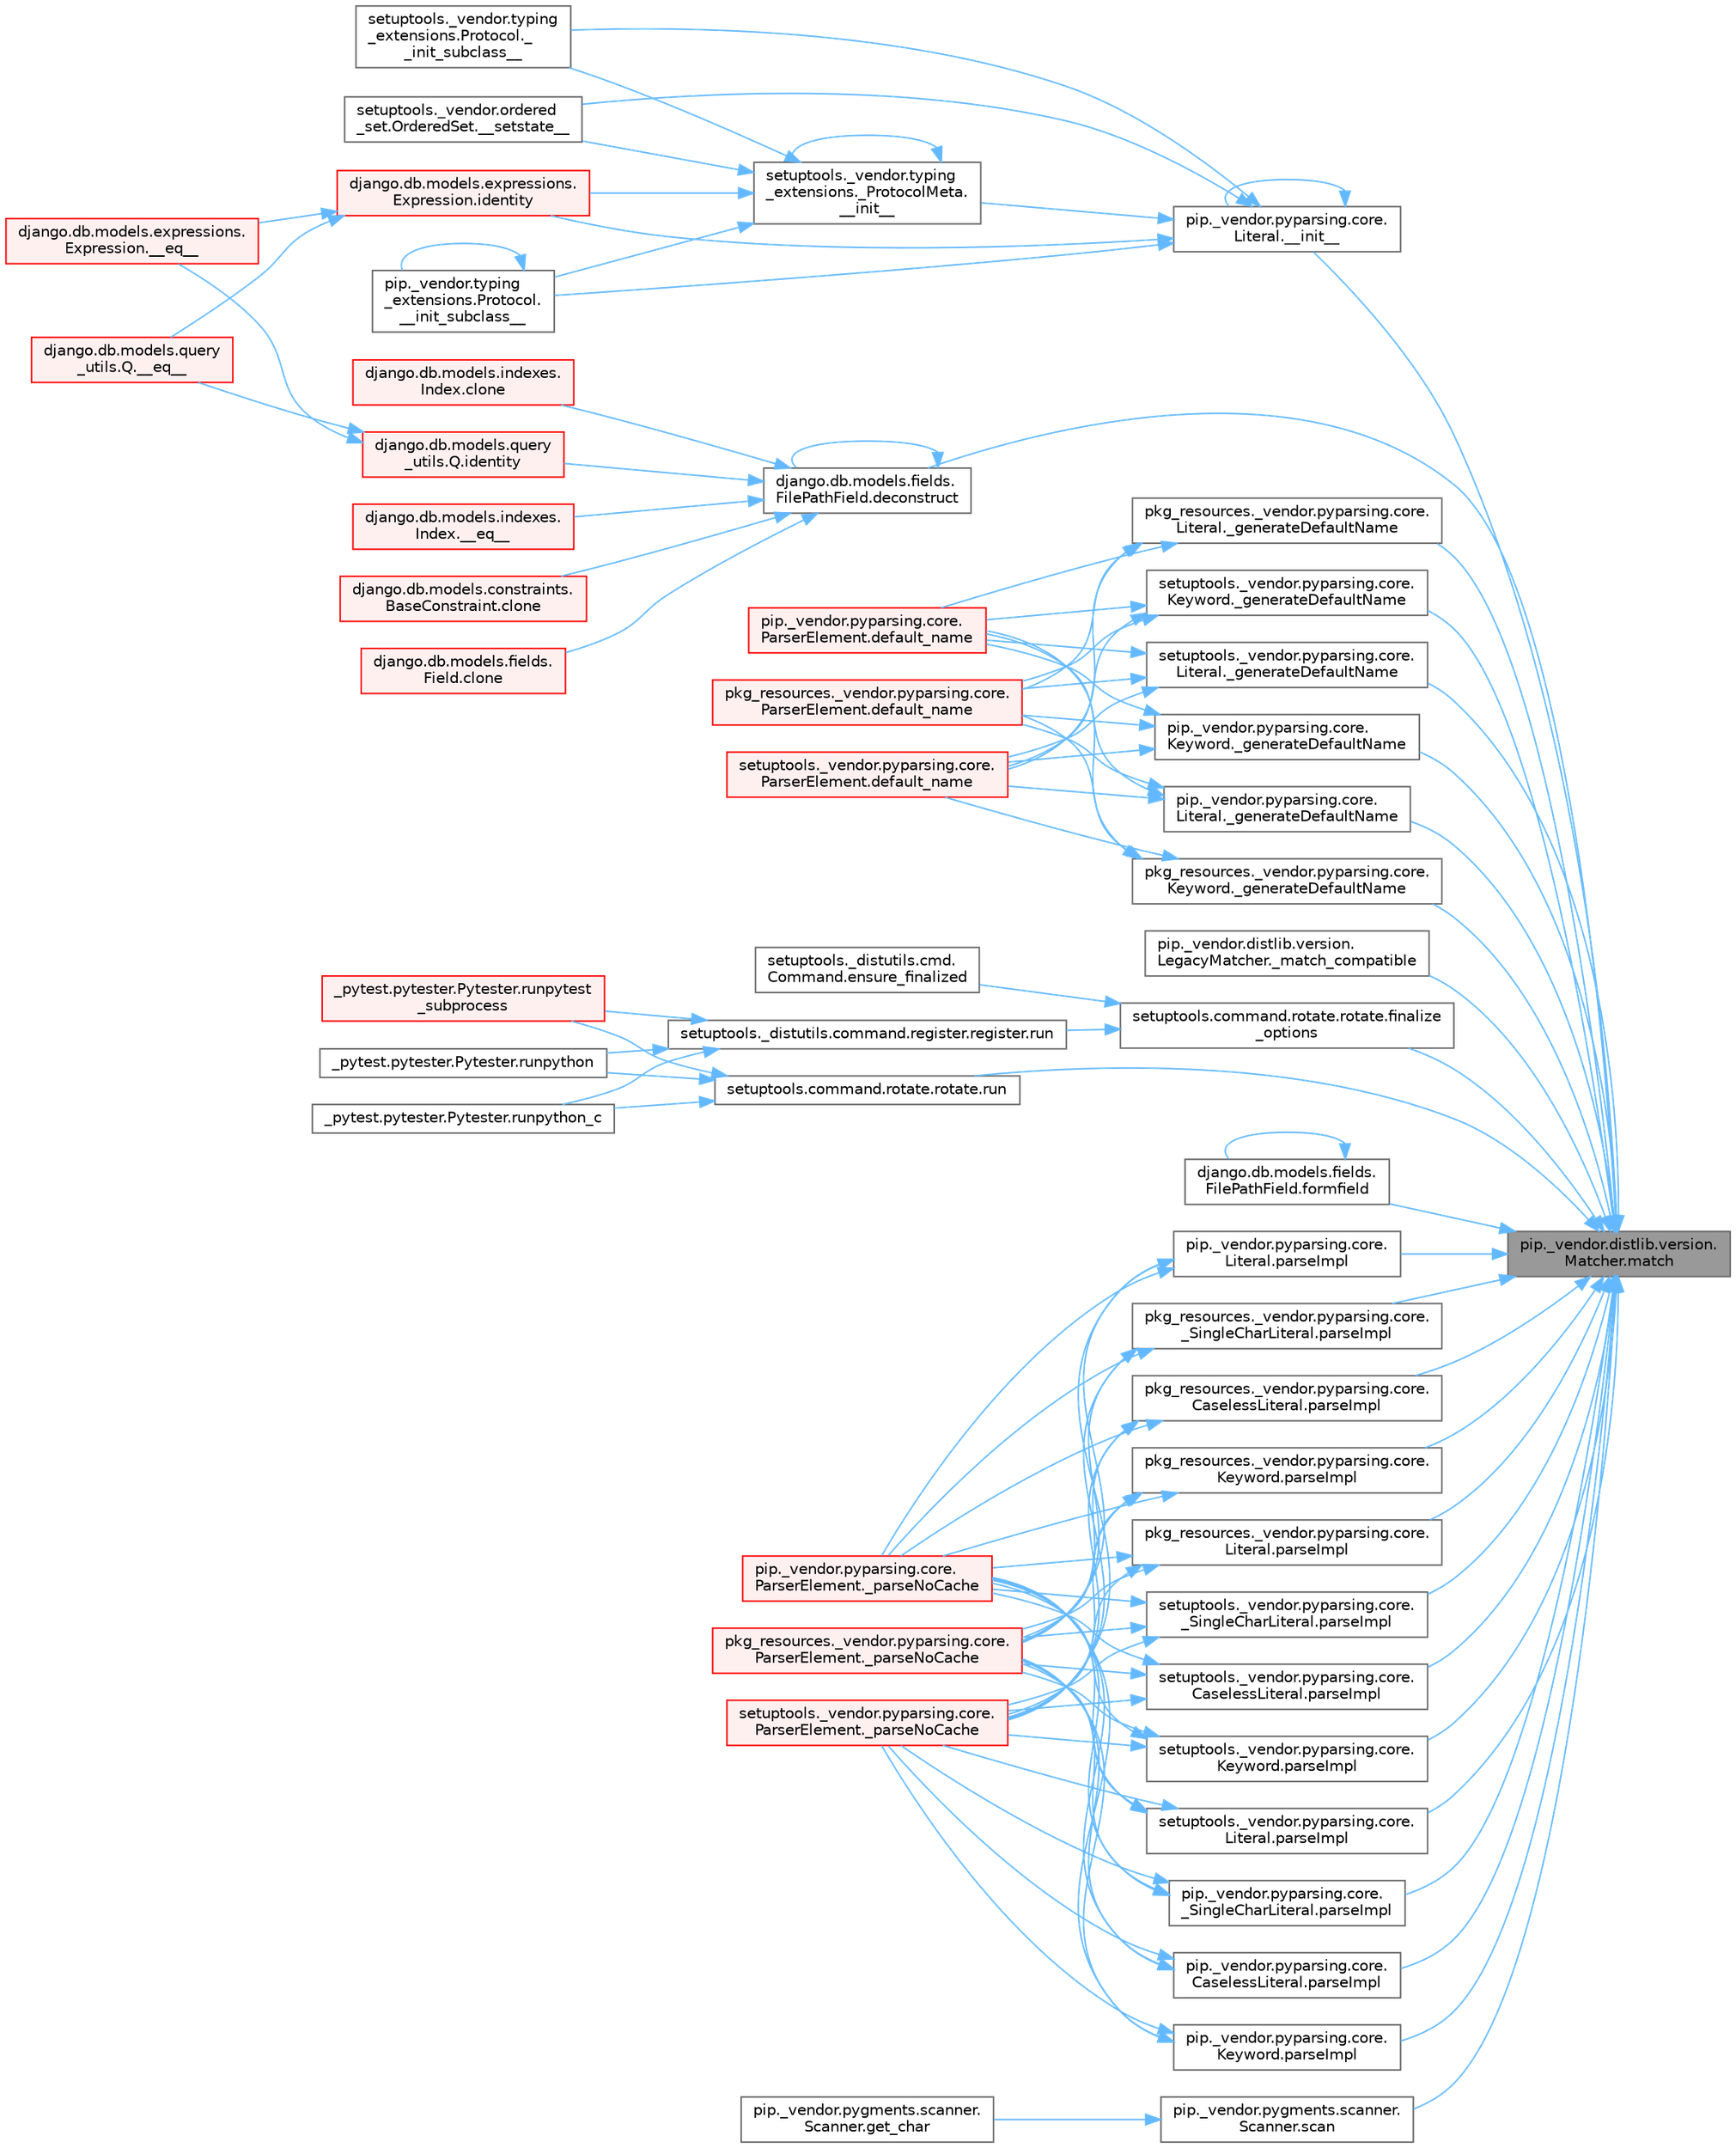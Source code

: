 digraph "pip._vendor.distlib.version.Matcher.match"
{
 // LATEX_PDF_SIZE
  bgcolor="transparent";
  edge [fontname=Helvetica,fontsize=10,labelfontname=Helvetica,labelfontsize=10];
  node [fontname=Helvetica,fontsize=10,shape=box,height=0.2,width=0.4];
  rankdir="RL";
  Node1 [id="Node000001",label="pip._vendor.distlib.version.\lMatcher.match",height=0.2,width=0.4,color="gray40", fillcolor="grey60", style="filled", fontcolor="black",tooltip=" "];
  Node1 -> Node2 [id="edge1_Node000001_Node000002",dir="back",color="steelblue1",style="solid",tooltip=" "];
  Node2 [id="Node000002",label="pip._vendor.pyparsing.core.\lLiteral.__init__",height=0.2,width=0.4,color="grey40", fillcolor="white", style="filled",URL="$classpip_1_1__vendor_1_1pyparsing_1_1core_1_1_literal.html#aabef57e2be5669976d8ac976e2ee0cbe",tooltip=" "];
  Node2 -> Node2 [id="edge2_Node000002_Node000002",dir="back",color="steelblue1",style="solid",tooltip=" "];
  Node2 -> Node3 [id="edge3_Node000002_Node000003",dir="back",color="steelblue1",style="solid",tooltip=" "];
  Node3 [id="Node000003",label="setuptools._vendor.typing\l_extensions._ProtocolMeta.\l__init__",height=0.2,width=0.4,color="grey40", fillcolor="white", style="filled",URL="$classsetuptools_1_1__vendor_1_1typing__extensions_1_1___protocol_meta.html#a7bbaff8ac6d19534b46bca363ee0b43a",tooltip=" "];
  Node3 -> Node3 [id="edge4_Node000003_Node000003",dir="back",color="steelblue1",style="solid",tooltip=" "];
  Node3 -> Node4 [id="edge5_Node000003_Node000004",dir="back",color="steelblue1",style="solid",tooltip=" "];
  Node4 [id="Node000004",label="pip._vendor.typing\l_extensions.Protocol.\l__init_subclass__",height=0.2,width=0.4,color="grey40", fillcolor="white", style="filled",URL="$classpip_1_1__vendor_1_1typing__extensions_1_1_protocol.html#a2916efc86cebb8aba6deb7fd30b33988",tooltip=" "];
  Node4 -> Node4 [id="edge6_Node000004_Node000004",dir="back",color="steelblue1",style="solid",tooltip=" "];
  Node3 -> Node5 [id="edge7_Node000003_Node000005",dir="back",color="steelblue1",style="solid",tooltip=" "];
  Node5 [id="Node000005",label="setuptools._vendor.typing\l_extensions.Protocol._\l_init_subclass__",height=0.2,width=0.4,color="grey40", fillcolor="white", style="filled",URL="$classsetuptools_1_1__vendor_1_1typing__extensions_1_1_protocol.html#ac6cbebc092a4724ab3704c5334059874",tooltip=" "];
  Node3 -> Node6 [id="edge8_Node000003_Node000006",dir="back",color="steelblue1",style="solid",tooltip=" "];
  Node6 [id="Node000006",label="setuptools._vendor.ordered\l_set.OrderedSet.__setstate__",height=0.2,width=0.4,color="grey40", fillcolor="white", style="filled",URL="$classsetuptools_1_1__vendor_1_1ordered__set_1_1_ordered_set.html#aa7f7de9d987829525d06db565fe1b4a1",tooltip=" "];
  Node3 -> Node7 [id="edge9_Node000003_Node000007",dir="back",color="steelblue1",style="solid",tooltip=" "];
  Node7 [id="Node000007",label="django.db.models.expressions.\lExpression.identity",height=0.2,width=0.4,color="red", fillcolor="#FFF0F0", style="filled",URL="$classdjango_1_1db_1_1models_1_1expressions_1_1_expression.html#a10048810b5eb8641acf3bc150731b925",tooltip=" "];
  Node7 -> Node8 [id="edge10_Node000007_Node000008",dir="back",color="steelblue1",style="solid",tooltip=" "];
  Node8 [id="Node000008",label="django.db.models.expressions.\lExpression.__eq__",height=0.2,width=0.4,color="red", fillcolor="#FFF0F0", style="filled",URL="$classdjango_1_1db_1_1models_1_1expressions_1_1_expression.html#adb4c2940b4e88b38771aac46593315e1",tooltip=" "];
  Node7 -> Node17 [id="edge11_Node000007_Node000017",dir="back",color="steelblue1",style="solid",tooltip=" "];
  Node17 [id="Node000017",label="django.db.models.query\l_utils.Q.__eq__",height=0.2,width=0.4,color="red", fillcolor="#FFF0F0", style="filled",URL="$classdjango_1_1db_1_1models_1_1query__utils_1_1_q.html#aa83c3e0a1d5257be65a946fcc4baf58a",tooltip=" "];
  Node2 -> Node4 [id="edge12_Node000002_Node000004",dir="back",color="steelblue1",style="solid",tooltip=" "];
  Node2 -> Node5 [id="edge13_Node000002_Node000005",dir="back",color="steelblue1",style="solid",tooltip=" "];
  Node2 -> Node6 [id="edge14_Node000002_Node000006",dir="back",color="steelblue1",style="solid",tooltip=" "];
  Node2 -> Node7 [id="edge15_Node000002_Node000007",dir="back",color="steelblue1",style="solid",tooltip=" "];
  Node1 -> Node34 [id="edge16_Node000001_Node000034",dir="back",color="steelblue1",style="solid",tooltip=" "];
  Node34 [id="Node000034",label="pip._vendor.pyparsing.core.\lKeyword._generateDefaultName",height=0.2,width=0.4,color="grey40", fillcolor="white", style="filled",URL="$classpip_1_1__vendor_1_1pyparsing_1_1core_1_1_keyword.html#a31ab29e2805edb145e58ab04d153a230",tooltip=" "];
  Node34 -> Node35 [id="edge17_Node000034_Node000035",dir="back",color="steelblue1",style="solid",tooltip=" "];
  Node35 [id="Node000035",label="pip._vendor.pyparsing.core.\lParserElement.default_name",height=0.2,width=0.4,color="red", fillcolor="#FFF0F0", style="filled",URL="$classpip_1_1__vendor_1_1pyparsing_1_1core_1_1_parser_element.html#ab02291439fc47bfa9676d61f6ae066fc",tooltip=" "];
  Node34 -> Node2330 [id="edge18_Node000034_Node002330",dir="back",color="steelblue1",style="solid",tooltip=" "];
  Node2330 [id="Node002330",label="pkg_resources._vendor.pyparsing.core.\lParserElement.default_name",height=0.2,width=0.4,color="red", fillcolor="#FFF0F0", style="filled",URL="$classpkg__resources_1_1__vendor_1_1pyparsing_1_1core_1_1_parser_element.html#aa9da32bce8f103c7ec5e35743a44f667",tooltip=" "];
  Node34 -> Node2333 [id="edge19_Node000034_Node002333",dir="back",color="steelblue1",style="solid",tooltip=" "];
  Node2333 [id="Node002333",label="setuptools._vendor.pyparsing.core.\lParserElement.default_name",height=0.2,width=0.4,color="red", fillcolor="#FFF0F0", style="filled",URL="$classsetuptools_1_1__vendor_1_1pyparsing_1_1core_1_1_parser_element.html#a6b293c245a8b4769c34490c3428249b3",tooltip=" "];
  Node1 -> Node2329 [id="edge20_Node000001_Node002329",dir="back",color="steelblue1",style="solid",tooltip=" "];
  Node2329 [id="Node002329",label="pip._vendor.pyparsing.core.\lLiteral._generateDefaultName",height=0.2,width=0.4,color="grey40", fillcolor="white", style="filled",URL="$classpip_1_1__vendor_1_1pyparsing_1_1core_1_1_literal.html#a43292445d31bf5ba62d351f2b8d5605a",tooltip=" "];
  Node2329 -> Node35 [id="edge21_Node002329_Node000035",dir="back",color="steelblue1",style="solid",tooltip=" "];
  Node2329 -> Node2330 [id="edge22_Node002329_Node002330",dir="back",color="steelblue1",style="solid",tooltip=" "];
  Node2329 -> Node2333 [id="edge23_Node002329_Node002333",dir="back",color="steelblue1",style="solid",tooltip=" "];
  Node1 -> Node2334 [id="edge24_Node000001_Node002334",dir="back",color="steelblue1",style="solid",tooltip=" "];
  Node2334 [id="Node002334",label="pkg_resources._vendor.pyparsing.core.\lKeyword._generateDefaultName",height=0.2,width=0.4,color="grey40", fillcolor="white", style="filled",URL="$classpkg__resources_1_1__vendor_1_1pyparsing_1_1core_1_1_keyword.html#a315223039b2888fb49f955be9cff7b09",tooltip=" "];
  Node2334 -> Node35 [id="edge25_Node002334_Node000035",dir="back",color="steelblue1",style="solid",tooltip=" "];
  Node2334 -> Node2330 [id="edge26_Node002334_Node002330",dir="back",color="steelblue1",style="solid",tooltip=" "];
  Node2334 -> Node2333 [id="edge27_Node002334_Node002333",dir="back",color="steelblue1",style="solid",tooltip=" "];
  Node1 -> Node2335 [id="edge28_Node000001_Node002335",dir="back",color="steelblue1",style="solid",tooltip=" "];
  Node2335 [id="Node002335",label="pkg_resources._vendor.pyparsing.core.\lLiteral._generateDefaultName",height=0.2,width=0.4,color="grey40", fillcolor="white", style="filled",URL="$classpkg__resources_1_1__vendor_1_1pyparsing_1_1core_1_1_literal.html#a7a03c95358881162f9596748d0cde21e",tooltip=" "];
  Node2335 -> Node35 [id="edge29_Node002335_Node000035",dir="back",color="steelblue1",style="solid",tooltip=" "];
  Node2335 -> Node2330 [id="edge30_Node002335_Node002330",dir="back",color="steelblue1",style="solid",tooltip=" "];
  Node2335 -> Node2333 [id="edge31_Node002335_Node002333",dir="back",color="steelblue1",style="solid",tooltip=" "];
  Node1 -> Node2336 [id="edge32_Node000001_Node002336",dir="back",color="steelblue1",style="solid",tooltip=" "];
  Node2336 [id="Node002336",label="setuptools._vendor.pyparsing.core.\lKeyword._generateDefaultName",height=0.2,width=0.4,color="grey40", fillcolor="white", style="filled",URL="$classsetuptools_1_1__vendor_1_1pyparsing_1_1core_1_1_keyword.html#ae4f3c65f0707d0a23fed0f57383e3e4e",tooltip=" "];
  Node2336 -> Node35 [id="edge33_Node002336_Node000035",dir="back",color="steelblue1",style="solid",tooltip=" "];
  Node2336 -> Node2330 [id="edge34_Node002336_Node002330",dir="back",color="steelblue1",style="solid",tooltip=" "];
  Node2336 -> Node2333 [id="edge35_Node002336_Node002333",dir="back",color="steelblue1",style="solid",tooltip=" "];
  Node1 -> Node2337 [id="edge36_Node000001_Node002337",dir="back",color="steelblue1",style="solid",tooltip=" "];
  Node2337 [id="Node002337",label="setuptools._vendor.pyparsing.core.\lLiteral._generateDefaultName",height=0.2,width=0.4,color="grey40", fillcolor="white", style="filled",URL="$classsetuptools_1_1__vendor_1_1pyparsing_1_1core_1_1_literal.html#a39cde9da647a46c30a5f06ffc7a28573",tooltip=" "];
  Node2337 -> Node35 [id="edge37_Node002337_Node000035",dir="back",color="steelblue1",style="solid",tooltip=" "];
  Node2337 -> Node2330 [id="edge38_Node002337_Node002330",dir="back",color="steelblue1",style="solid",tooltip=" "];
  Node2337 -> Node2333 [id="edge39_Node002337_Node002333",dir="back",color="steelblue1",style="solid",tooltip=" "];
  Node1 -> Node3179 [id="edge40_Node000001_Node003179",dir="back",color="steelblue1",style="solid",tooltip=" "];
  Node3179 [id="Node003179",label="pip._vendor.distlib.version.\lLegacyMatcher._match_compatible",height=0.2,width=0.4,color="grey40", fillcolor="white", style="filled",URL="$classpip_1_1__vendor_1_1distlib_1_1version_1_1_legacy_matcher.html#a0751bbe276ffeeeec1335738d46ca682",tooltip=" "];
  Node1 -> Node1552 [id="edge41_Node000001_Node001552",dir="back",color="steelblue1",style="solid",tooltip=" "];
  Node1552 [id="Node001552",label="django.db.models.fields.\lFilePathField.deconstruct",height=0.2,width=0.4,color="grey40", fillcolor="white", style="filled",URL="$classdjango_1_1db_1_1models_1_1fields_1_1_file_path_field.html#a6a89176a77b5299ca6414c601c62dcb0",tooltip=" "];
  Node1552 -> Node506 [id="edge42_Node001552_Node000506",dir="back",color="steelblue1",style="solid",tooltip=" "];
  Node506 [id="Node000506",label="django.db.models.indexes.\lIndex.__eq__",height=0.2,width=0.4,color="red", fillcolor="#FFF0F0", style="filled",URL="$classdjango_1_1db_1_1models_1_1indexes_1_1_index.html#a610477616672fd35272d94ba513c1496",tooltip=" "];
  Node1552 -> Node507 [id="edge43_Node001552_Node000507",dir="back",color="steelblue1",style="solid",tooltip=" "];
  Node507 [id="Node000507",label="django.db.models.constraints.\lBaseConstraint.clone",height=0.2,width=0.4,color="red", fillcolor="#FFF0F0", style="filled",URL="$classdjango_1_1db_1_1models_1_1constraints_1_1_base_constraint.html#a0f02e73d4209006f6317758e83ccf8ac",tooltip=" "];
  Node1552 -> Node691 [id="edge44_Node001552_Node000691",dir="back",color="steelblue1",style="solid",tooltip=" "];
  Node691 [id="Node000691",label="django.db.models.fields.\lField.clone",height=0.2,width=0.4,color="red", fillcolor="#FFF0F0", style="filled",URL="$classdjango_1_1db_1_1models_1_1fields_1_1_field.html#aeaf9d4a620ef742dbc6414393f549ee2",tooltip=" "];
  Node1552 -> Node693 [id="edge45_Node001552_Node000693",dir="back",color="steelblue1",style="solid",tooltip=" "];
  Node693 [id="Node000693",label="django.db.models.indexes.\lIndex.clone",height=0.2,width=0.4,color="red", fillcolor="#FFF0F0", style="filled",URL="$classdjango_1_1db_1_1models_1_1indexes_1_1_index.html#aeaccf659cbc1989e539625d16602541e",tooltip=" "];
  Node1552 -> Node1552 [id="edge46_Node001552_Node001552",dir="back",color="steelblue1",style="solid",tooltip=" "];
  Node1552 -> Node712 [id="edge47_Node001552_Node000712",dir="back",color="steelblue1",style="solid",tooltip=" "];
  Node712 [id="Node000712",label="django.db.models.query\l_utils.Q.identity",height=0.2,width=0.4,color="red", fillcolor="#FFF0F0", style="filled",URL="$classdjango_1_1db_1_1models_1_1query__utils_1_1_q.html#a63129a45cd7e8fa8b4789ce076f445a3",tooltip=" "];
  Node712 -> Node8 [id="edge48_Node000712_Node000008",dir="back",color="steelblue1",style="solid",tooltip=" "];
  Node712 -> Node17 [id="edge49_Node000712_Node000017",dir="back",color="steelblue1",style="solid",tooltip=" "];
  Node1 -> Node2338 [id="edge50_Node000001_Node002338",dir="back",color="steelblue1",style="solid",tooltip=" "];
  Node2338 [id="Node002338",label="setuptools.command.rotate.rotate.finalize\l_options",height=0.2,width=0.4,color="grey40", fillcolor="white", style="filled",URL="$classsetuptools_1_1command_1_1rotate_1_1rotate.html#aed1e56d8e1336d87779bac825e8d8f72",tooltip=" "];
  Node2338 -> Node25 [id="edge51_Node002338_Node000025",dir="back",color="steelblue1",style="solid",tooltip=" "];
  Node25 [id="Node000025",label="setuptools._distutils.cmd.\lCommand.ensure_finalized",height=0.2,width=0.4,color="grey40", fillcolor="white", style="filled",URL="$classsetuptools_1_1__distutils_1_1cmd_1_1_command.html#a3d586ca13afbfed87a11872fd15515ab",tooltip=" "];
  Node2338 -> Node26 [id="edge52_Node002338_Node000026",dir="back",color="steelblue1",style="solid",tooltip=" "];
  Node26 [id="Node000026",label="setuptools._distutils.command.register.register.run",height=0.2,width=0.4,color="grey40", fillcolor="white", style="filled",URL="$classsetuptools_1_1__distutils_1_1command_1_1register_1_1register.html#a2c04b126757f477c907033d7f3d0e169",tooltip=" "];
  Node26 -> Node27 [id="edge53_Node000026_Node000027",dir="back",color="steelblue1",style="solid",tooltip=" "];
  Node27 [id="Node000027",label="_pytest.pytester.Pytester.runpytest\l_subprocess",height=0.2,width=0.4,color="red", fillcolor="#FFF0F0", style="filled",URL="$class__pytest_1_1pytester_1_1_pytester.html#a59323c6d6a1469a1206f1c0b8fce99c9",tooltip=" "];
  Node26 -> Node29 [id="edge54_Node000026_Node000029",dir="back",color="steelblue1",style="solid",tooltip=" "];
  Node29 [id="Node000029",label="_pytest.pytester.Pytester.runpython",height=0.2,width=0.4,color="grey40", fillcolor="white", style="filled",URL="$class__pytest_1_1pytester_1_1_pytester.html#a4e0c539507f15fd333cf618faf9687ef",tooltip=" "];
  Node26 -> Node30 [id="edge55_Node000026_Node000030",dir="back",color="steelblue1",style="solid",tooltip=" "];
  Node30 [id="Node000030",label="_pytest.pytester.Pytester.runpython_c",height=0.2,width=0.4,color="grey40", fillcolor="white", style="filled",URL="$class__pytest_1_1pytester_1_1_pytester.html#aea789acfe206d9c40d9a6bf54a337f2a",tooltip=" "];
  Node1 -> Node2101 [id="edge56_Node000001_Node002101",dir="back",color="steelblue1",style="solid",tooltip=" "];
  Node2101 [id="Node002101",label="django.db.models.fields.\lFilePathField.formfield",height=0.2,width=0.4,color="grey40", fillcolor="white", style="filled",URL="$classdjango_1_1db_1_1models_1_1fields_1_1_file_path_field.html#a985a8ecb0edfec636b22fb5b399e2a7a",tooltip=" "];
  Node2101 -> Node2101 [id="edge57_Node002101_Node002101",dir="back",color="steelblue1",style="solid",tooltip=" "];
  Node1 -> Node2339 [id="edge58_Node000001_Node002339",dir="back",color="steelblue1",style="solid",tooltip=" "];
  Node2339 [id="Node002339",label="pip._vendor.pyparsing.core.\l_SingleCharLiteral.parseImpl",height=0.2,width=0.4,color="grey40", fillcolor="white", style="filled",URL="$classpip_1_1__vendor_1_1pyparsing_1_1core_1_1___single_char_literal.html#a652670f3410246822ff51aa2145dbc8e",tooltip=" "];
  Node2339 -> Node2340 [id="edge59_Node002339_Node002340",dir="back",color="steelblue1",style="solid",tooltip=" "];
  Node2340 [id="Node002340",label="pip._vendor.pyparsing.core.\lParserElement._parseNoCache",height=0.2,width=0.4,color="red", fillcolor="#FFF0F0", style="filled",URL="$classpip_1_1__vendor_1_1pyparsing_1_1core_1_1_parser_element.html#af319bff1f8ae463c29689bc902788e50",tooltip=" "];
  Node2339 -> Node2344 [id="edge60_Node002339_Node002344",dir="back",color="steelblue1",style="solid",tooltip=" "];
  Node2344 [id="Node002344",label="pkg_resources._vendor.pyparsing.core.\lParserElement._parseNoCache",height=0.2,width=0.4,color="red", fillcolor="#FFF0F0", style="filled",URL="$classpkg__resources_1_1__vendor_1_1pyparsing_1_1core_1_1_parser_element.html#ae74acbecf9daa6eccbb3c02112745915",tooltip=" "];
  Node2339 -> Node2345 [id="edge61_Node002339_Node002345",dir="back",color="steelblue1",style="solid",tooltip=" "];
  Node2345 [id="Node002345",label="setuptools._vendor.pyparsing.core.\lParserElement._parseNoCache",height=0.2,width=0.4,color="red", fillcolor="#FFF0F0", style="filled",URL="$classsetuptools_1_1__vendor_1_1pyparsing_1_1core_1_1_parser_element.html#ac87deeca77414208ea7ac3e6f23accc5",tooltip=" "];
  Node1 -> Node2346 [id="edge62_Node000001_Node002346",dir="back",color="steelblue1",style="solid",tooltip=" "];
  Node2346 [id="Node002346",label="pip._vendor.pyparsing.core.\lCaselessLiteral.parseImpl",height=0.2,width=0.4,color="grey40", fillcolor="white", style="filled",URL="$classpip_1_1__vendor_1_1pyparsing_1_1core_1_1_caseless_literal.html#a529fc6ddb5edd3ddec08b9f035a7a050",tooltip=" "];
  Node2346 -> Node2340 [id="edge63_Node002346_Node002340",dir="back",color="steelblue1",style="solid",tooltip=" "];
  Node2346 -> Node2344 [id="edge64_Node002346_Node002344",dir="back",color="steelblue1",style="solid",tooltip=" "];
  Node2346 -> Node2345 [id="edge65_Node002346_Node002345",dir="back",color="steelblue1",style="solid",tooltip=" "];
  Node1 -> Node2347 [id="edge66_Node000001_Node002347",dir="back",color="steelblue1",style="solid",tooltip=" "];
  Node2347 [id="Node002347",label="pip._vendor.pyparsing.core.\lKeyword.parseImpl",height=0.2,width=0.4,color="grey40", fillcolor="white", style="filled",URL="$classpip_1_1__vendor_1_1pyparsing_1_1core_1_1_keyword.html#adca1f98eb489ed595b58f3292b0baa0a",tooltip=" "];
  Node2347 -> Node2340 [id="edge67_Node002347_Node002340",dir="back",color="steelblue1",style="solid",tooltip=" "];
  Node2347 -> Node2344 [id="edge68_Node002347_Node002344",dir="back",color="steelblue1",style="solid",tooltip=" "];
  Node2347 -> Node2345 [id="edge69_Node002347_Node002345",dir="back",color="steelblue1",style="solid",tooltip=" "];
  Node1 -> Node2348 [id="edge70_Node000001_Node002348",dir="back",color="steelblue1",style="solid",tooltip=" "];
  Node2348 [id="Node002348",label="pip._vendor.pyparsing.core.\lLiteral.parseImpl",height=0.2,width=0.4,color="grey40", fillcolor="white", style="filled",URL="$classpip_1_1__vendor_1_1pyparsing_1_1core_1_1_literal.html#afb2a2d3515ec92ed8a9df64e9c924f52",tooltip=" "];
  Node2348 -> Node2340 [id="edge71_Node002348_Node002340",dir="back",color="steelblue1",style="solid",tooltip=" "];
  Node2348 -> Node2344 [id="edge72_Node002348_Node002344",dir="back",color="steelblue1",style="solid",tooltip=" "];
  Node2348 -> Node2345 [id="edge73_Node002348_Node002345",dir="back",color="steelblue1",style="solid",tooltip=" "];
  Node1 -> Node2349 [id="edge74_Node000001_Node002349",dir="back",color="steelblue1",style="solid",tooltip=" "];
  Node2349 [id="Node002349",label="pkg_resources._vendor.pyparsing.core.\l_SingleCharLiteral.parseImpl",height=0.2,width=0.4,color="grey40", fillcolor="white", style="filled",URL="$classpkg__resources_1_1__vendor_1_1pyparsing_1_1core_1_1___single_char_literal.html#af2faa325701ba5155da17d003e0b4adc",tooltip=" "];
  Node2349 -> Node2340 [id="edge75_Node002349_Node002340",dir="back",color="steelblue1",style="solid",tooltip=" "];
  Node2349 -> Node2344 [id="edge76_Node002349_Node002344",dir="back",color="steelblue1",style="solid",tooltip=" "];
  Node2349 -> Node2345 [id="edge77_Node002349_Node002345",dir="back",color="steelblue1",style="solid",tooltip=" "];
  Node1 -> Node2350 [id="edge78_Node000001_Node002350",dir="back",color="steelblue1",style="solid",tooltip=" "];
  Node2350 [id="Node002350",label="pkg_resources._vendor.pyparsing.core.\lCaselessLiteral.parseImpl",height=0.2,width=0.4,color="grey40", fillcolor="white", style="filled",URL="$classpkg__resources_1_1__vendor_1_1pyparsing_1_1core_1_1_caseless_literal.html#a48dd01bc7a66c04ba76a32e8d979dcd4",tooltip=" "];
  Node2350 -> Node2340 [id="edge79_Node002350_Node002340",dir="back",color="steelblue1",style="solid",tooltip=" "];
  Node2350 -> Node2344 [id="edge80_Node002350_Node002344",dir="back",color="steelblue1",style="solid",tooltip=" "];
  Node2350 -> Node2345 [id="edge81_Node002350_Node002345",dir="back",color="steelblue1",style="solid",tooltip=" "];
  Node1 -> Node2351 [id="edge82_Node000001_Node002351",dir="back",color="steelblue1",style="solid",tooltip=" "];
  Node2351 [id="Node002351",label="pkg_resources._vendor.pyparsing.core.\lKeyword.parseImpl",height=0.2,width=0.4,color="grey40", fillcolor="white", style="filled",URL="$classpkg__resources_1_1__vendor_1_1pyparsing_1_1core_1_1_keyword.html#af48ef000b385c729289bf07ff91ebb59",tooltip=" "];
  Node2351 -> Node2340 [id="edge83_Node002351_Node002340",dir="back",color="steelblue1",style="solid",tooltip=" "];
  Node2351 -> Node2344 [id="edge84_Node002351_Node002344",dir="back",color="steelblue1",style="solid",tooltip=" "];
  Node2351 -> Node2345 [id="edge85_Node002351_Node002345",dir="back",color="steelblue1",style="solid",tooltip=" "];
  Node1 -> Node2352 [id="edge86_Node000001_Node002352",dir="back",color="steelblue1",style="solid",tooltip=" "];
  Node2352 [id="Node002352",label="pkg_resources._vendor.pyparsing.core.\lLiteral.parseImpl",height=0.2,width=0.4,color="grey40", fillcolor="white", style="filled",URL="$classpkg__resources_1_1__vendor_1_1pyparsing_1_1core_1_1_literal.html#a0857370d83f9ade94c41e6c542775e52",tooltip=" "];
  Node2352 -> Node2340 [id="edge87_Node002352_Node002340",dir="back",color="steelblue1",style="solid",tooltip=" "];
  Node2352 -> Node2344 [id="edge88_Node002352_Node002344",dir="back",color="steelblue1",style="solid",tooltip=" "];
  Node2352 -> Node2345 [id="edge89_Node002352_Node002345",dir="back",color="steelblue1",style="solid",tooltip=" "];
  Node1 -> Node2353 [id="edge90_Node000001_Node002353",dir="back",color="steelblue1",style="solid",tooltip=" "];
  Node2353 [id="Node002353",label="setuptools._vendor.pyparsing.core.\l_SingleCharLiteral.parseImpl",height=0.2,width=0.4,color="grey40", fillcolor="white", style="filled",URL="$classsetuptools_1_1__vendor_1_1pyparsing_1_1core_1_1___single_char_literal.html#ac8c4449209a6891c8972444e5aba66c0",tooltip=" "];
  Node2353 -> Node2340 [id="edge91_Node002353_Node002340",dir="back",color="steelblue1",style="solid",tooltip=" "];
  Node2353 -> Node2344 [id="edge92_Node002353_Node002344",dir="back",color="steelblue1",style="solid",tooltip=" "];
  Node2353 -> Node2345 [id="edge93_Node002353_Node002345",dir="back",color="steelblue1",style="solid",tooltip=" "];
  Node1 -> Node2354 [id="edge94_Node000001_Node002354",dir="back",color="steelblue1",style="solid",tooltip=" "];
  Node2354 [id="Node002354",label="setuptools._vendor.pyparsing.core.\lCaselessLiteral.parseImpl",height=0.2,width=0.4,color="grey40", fillcolor="white", style="filled",URL="$classsetuptools_1_1__vendor_1_1pyparsing_1_1core_1_1_caseless_literal.html#af1136a538e4ebde734ca17347cd525d2",tooltip=" "];
  Node2354 -> Node2340 [id="edge95_Node002354_Node002340",dir="back",color="steelblue1",style="solid",tooltip=" "];
  Node2354 -> Node2344 [id="edge96_Node002354_Node002344",dir="back",color="steelblue1",style="solid",tooltip=" "];
  Node2354 -> Node2345 [id="edge97_Node002354_Node002345",dir="back",color="steelblue1",style="solid",tooltip=" "];
  Node1 -> Node2355 [id="edge98_Node000001_Node002355",dir="back",color="steelblue1",style="solid",tooltip=" "];
  Node2355 [id="Node002355",label="setuptools._vendor.pyparsing.core.\lKeyword.parseImpl",height=0.2,width=0.4,color="grey40", fillcolor="white", style="filled",URL="$classsetuptools_1_1__vendor_1_1pyparsing_1_1core_1_1_keyword.html#a0f367b0630cc69a9659123d67f9a9a7f",tooltip=" "];
  Node2355 -> Node2340 [id="edge99_Node002355_Node002340",dir="back",color="steelblue1",style="solid",tooltip=" "];
  Node2355 -> Node2344 [id="edge100_Node002355_Node002344",dir="back",color="steelblue1",style="solid",tooltip=" "];
  Node2355 -> Node2345 [id="edge101_Node002355_Node002345",dir="back",color="steelblue1",style="solid",tooltip=" "];
  Node1 -> Node2356 [id="edge102_Node000001_Node002356",dir="back",color="steelblue1",style="solid",tooltip=" "];
  Node2356 [id="Node002356",label="setuptools._vendor.pyparsing.core.\lLiteral.parseImpl",height=0.2,width=0.4,color="grey40", fillcolor="white", style="filled",URL="$classsetuptools_1_1__vendor_1_1pyparsing_1_1core_1_1_literal.html#a92f85cda9c0c060c528390039284d028",tooltip=" "];
  Node2356 -> Node2340 [id="edge103_Node002356_Node002340",dir="back",color="steelblue1",style="solid",tooltip=" "];
  Node2356 -> Node2344 [id="edge104_Node002356_Node002344",dir="back",color="steelblue1",style="solid",tooltip=" "];
  Node2356 -> Node2345 [id="edge105_Node002356_Node002345",dir="back",color="steelblue1",style="solid",tooltip=" "];
  Node1 -> Node2297 [id="edge106_Node000001_Node002297",dir="back",color="steelblue1",style="solid",tooltip=" "];
  Node2297 [id="Node002297",label="setuptools.command.rotate.rotate.run",height=0.2,width=0.4,color="grey40", fillcolor="white", style="filled",URL="$classsetuptools_1_1command_1_1rotate_1_1rotate.html#a9054b17464c6a651b9c7e2ec5ea23fcf",tooltip=" "];
  Node2297 -> Node27 [id="edge107_Node002297_Node000027",dir="back",color="steelblue1",style="solid",tooltip=" "];
  Node2297 -> Node29 [id="edge108_Node002297_Node000029",dir="back",color="steelblue1",style="solid",tooltip=" "];
  Node2297 -> Node30 [id="edge109_Node002297_Node000030",dir="back",color="steelblue1",style="solid",tooltip=" "];
  Node1 -> Node2357 [id="edge110_Node000001_Node002357",dir="back",color="steelblue1",style="solid",tooltip=" "];
  Node2357 [id="Node002357",label="pip._vendor.pygments.scanner.\lScanner.scan",height=0.2,width=0.4,color="grey40", fillcolor="white", style="filled",URL="$classpip_1_1__vendor_1_1pygments_1_1scanner_1_1_scanner.html#ad5d78ecbc95ccf586582a0734e4b6faf",tooltip=" "];
  Node2357 -> Node2358 [id="edge111_Node002357_Node002358",dir="back",color="steelblue1",style="solid",tooltip=" "];
  Node2358 [id="Node002358",label="pip._vendor.pygments.scanner.\lScanner.get_char",height=0.2,width=0.4,color="grey40", fillcolor="white", style="filled",URL="$classpip_1_1__vendor_1_1pygments_1_1scanner_1_1_scanner.html#aef99ab9f8fc024928948fe6be511ce90",tooltip=" "];
}
